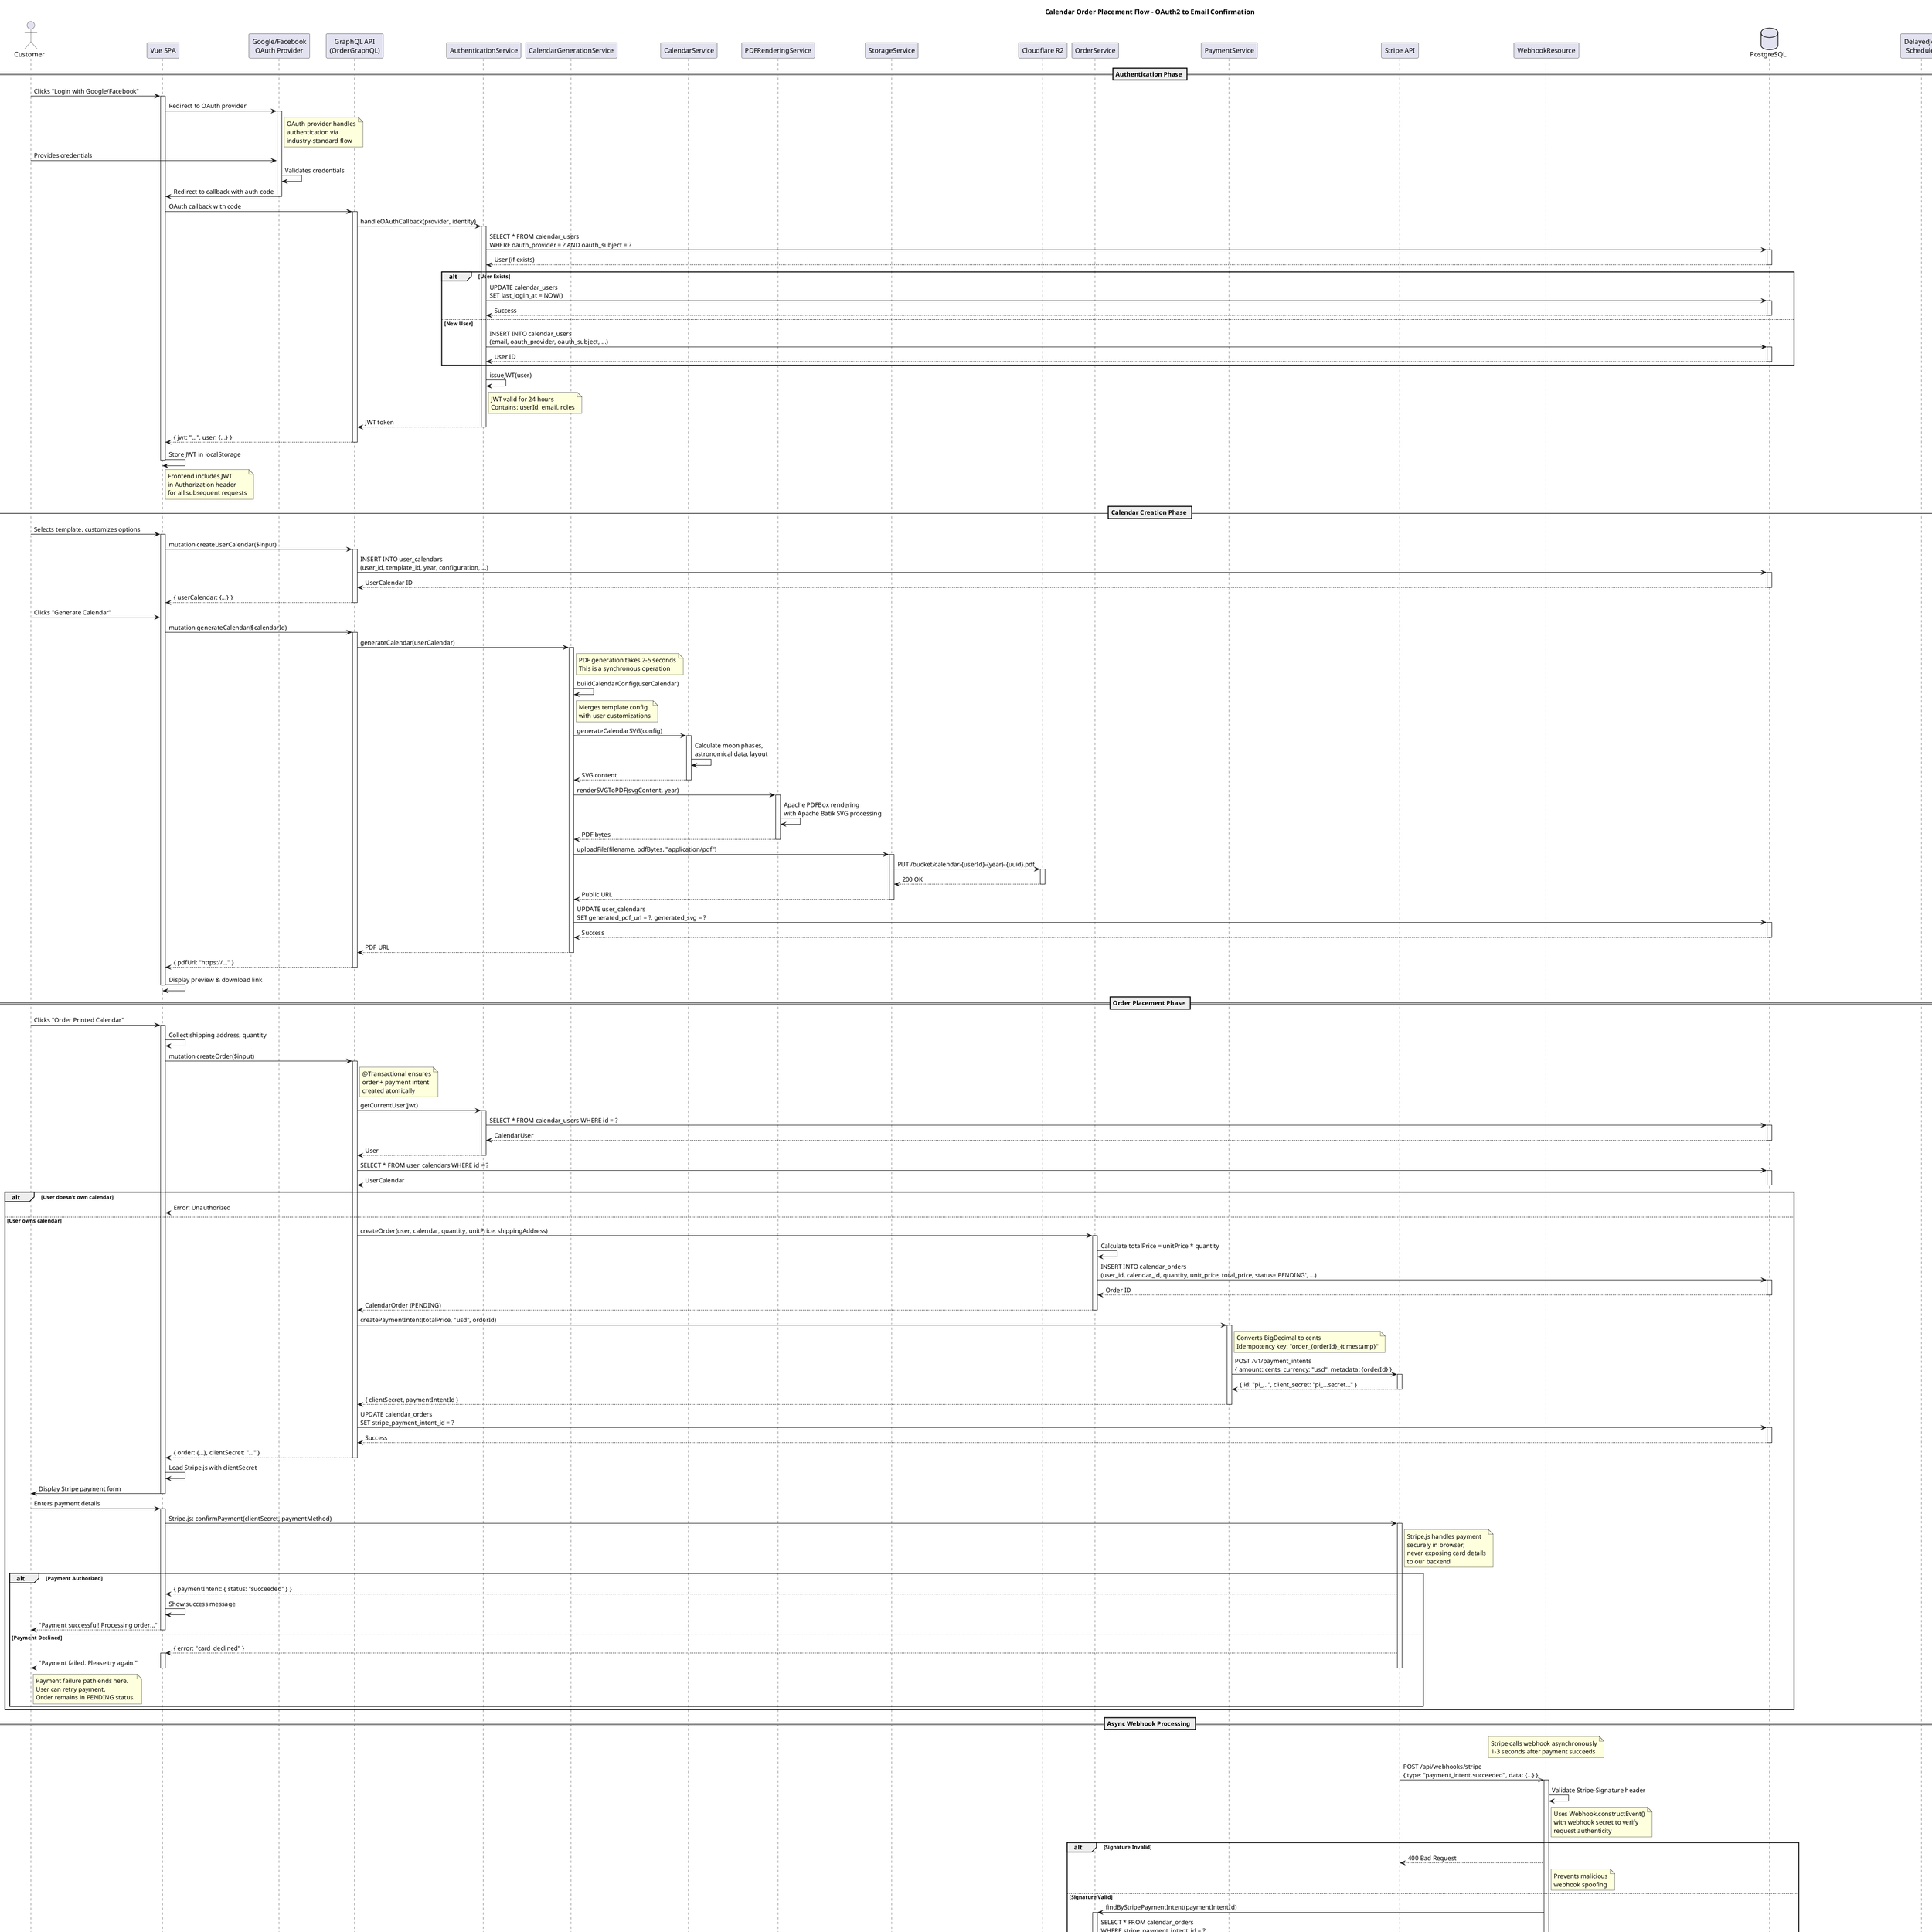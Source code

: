 @startuml
title Calendar Order Placement Flow - OAuth2 to Email Confirmation

actor Customer
participant "Vue SPA" as SPA
participant "Google/Facebook\nOAuth Provider" as OAuth
participant "GraphQL API\n(OrderGraphQL)" as GraphQL
participant "AuthenticationService" as AuthSvc
participant "CalendarGenerationService" as CalGenSvc
participant "CalendarService" as CalSvc
participant "PDFRenderingService" as PDFSvc
participant "StorageService" as StorageSvc
participant "Cloudflare R2" as R2
participant "OrderService" as OrderSvc
participant "PaymentService" as PaymentSvc
participant "Stripe API" as Stripe
participant "WebhookResource" as Webhook
database "PostgreSQL" as DB
participant "DelayedJob\nScheduler" as Scheduler
participant "OrderEmailJobHandler" as EmailHandler
participant "EmailService" as EmailSvc
participant "SMTP Server" as SMTP

== Authentication Phase ==

Customer -> SPA : Clicks "Login with Google/Facebook"
activate SPA

SPA -> OAuth : Redirect to OAuth provider
activate OAuth
note right of OAuth
  OAuth provider handles
  authentication via
  industry-standard flow
end note

Customer -> OAuth : Provides credentials
OAuth -> OAuth : Validates credentials
OAuth -> SPA : Redirect to callback with auth code
deactivate OAuth

SPA -> GraphQL : OAuth callback with code
activate GraphQL

GraphQL -> AuthSvc : handleOAuthCallback(provider, identity)
activate AuthSvc

AuthSvc -> DB : SELECT * FROM calendar_users\nWHERE oauth_provider = ? AND oauth_subject = ?
activate DB
DB --> AuthSvc : User (if exists)
deactivate DB

alt User Exists
  AuthSvc -> DB : UPDATE calendar_users\nSET last_login_at = NOW()
  activate DB
  DB --> AuthSvc : Success
  deactivate DB
else New User
  AuthSvc -> DB : INSERT INTO calendar_users\n(email, oauth_provider, oauth_subject, ...)
  activate DB
  DB --> AuthSvc : User ID
  deactivate DB
end

AuthSvc -> AuthSvc : issueJWT(user)
note right of AuthSvc
  JWT valid for 24 hours
  Contains: userId, email, roles
end note

AuthSvc --> GraphQL : JWT token
deactivate AuthSvc

GraphQL --> SPA : { jwt: "...", user: {...} }
deactivate GraphQL

SPA -> SPA : Store JWT in localStorage
note right of SPA
  Frontend includes JWT
  in Authorization header
  for all subsequent requests
end note

deactivate SPA

== Calendar Creation Phase ==

Customer -> SPA : Selects template, customizes options
activate SPA

SPA -> GraphQL : mutation createUserCalendar($input)
activate GraphQL

GraphQL -> DB : INSERT INTO user_calendars\n(user_id, template_id, year, configuration, ...)
activate DB
DB --> GraphQL : UserCalendar ID
deactivate DB

GraphQL --> SPA : { userCalendar: {...} }
deactivate GraphQL

Customer -> SPA : Clicks "Generate Calendar"

SPA -> GraphQL : mutation generateCalendar($calendarId)
activate GraphQL

GraphQL -> CalGenSvc : generateCalendar(userCalendar)
activate CalGenSvc
note right of CalGenSvc
  PDF generation takes 2-5 seconds
  This is a synchronous operation
end note

CalGenSvc -> CalGenSvc : buildCalendarConfig(userCalendar)
note right of CalGenSvc
  Merges template config
  with user customizations
end note

CalGenSvc -> CalSvc : generateCalendarSVG(config)
activate CalSvc
CalSvc -> CalSvc : Calculate moon phases,\nastronomical data, layout
CalSvc --> CalGenSvc : SVG content
deactivate CalSvc

CalGenSvc -> PDFSvc : renderSVGToPDF(svgContent, year)
activate PDFSvc
PDFSvc -> PDFSvc : Apache PDFBox rendering\nwith Apache Batik SVG processing
PDFSvc --> CalGenSvc : PDF bytes
deactivate PDFSvc

CalGenSvc -> StorageSvc : uploadFile(filename, pdfBytes, "application/pdf")
activate StorageSvc

StorageSvc -> R2 : PUT /bucket/calendar-{userId}-{year}-{uuid}.pdf
activate R2
R2 --> StorageSvc : 200 OK
deactivate R2

StorageSvc --> CalGenSvc : Public URL
deactivate StorageSvc

CalGenSvc -> DB : UPDATE user_calendars\nSET generated_pdf_url = ?, generated_svg = ?
activate DB
DB --> CalGenSvc : Success
deactivate DB

CalGenSvc --> GraphQL : PDF URL
deactivate CalGenSvc

GraphQL --> SPA : { pdfUrl: "https://..." }
deactivate GraphQL

SPA -> SPA : Display preview & download link
deactivate SPA

== Order Placement Phase ==

Customer -> SPA : Clicks "Order Printed Calendar"
activate SPA

SPA -> SPA : Collect shipping address, quantity

SPA -> GraphQL : mutation createOrder($input)
activate GraphQL
note right of GraphQL
  @Transactional ensures
  order + payment intent
  created atomically
end note

GraphQL -> AuthSvc : getCurrentUser(jwt)
activate AuthSvc
AuthSvc -> DB : SELECT * FROM calendar_users WHERE id = ?
activate DB
DB --> AuthSvc : CalendarUser
deactivate DB
AuthSvc --> GraphQL : User
deactivate AuthSvc

GraphQL -> DB : SELECT * FROM user_calendars WHERE id = ?
activate DB
DB --> GraphQL : UserCalendar
deactivate DB

alt User doesn't own calendar
  GraphQL --> SPA : Error: Unauthorized
else User owns calendar
  GraphQL -> OrderSvc : createOrder(user, calendar, quantity, unitPrice, shippingAddress)
  activate OrderSvc

  OrderSvc -> OrderSvc : Calculate totalPrice = unitPrice * quantity

  OrderSvc -> DB : INSERT INTO calendar_orders\n(user_id, calendar_id, quantity, unit_price, total_price, status='PENDING', ...)
  activate DB
  DB --> OrderSvc : Order ID
  deactivate DB

  OrderSvc --> GraphQL : CalendarOrder (PENDING)
  deactivate OrderSvc

  GraphQL -> PaymentSvc : createPaymentIntent(totalPrice, "usd", orderId)
  activate PaymentSvc

  note right of PaymentSvc
    Converts BigDecimal to cents
    Idempotency key: "order_{orderId}_{timestamp}"
  end note

  PaymentSvc -> Stripe : POST /v1/payment_intents\n{ amount: cents, currency: "usd", metadata: {orderId} }
  activate Stripe
  Stripe --> PaymentSvc : { id: "pi_...", client_secret: "pi_...secret..." }
  deactivate Stripe

  PaymentSvc --> GraphQL : { clientSecret, paymentIntentId }
  deactivate PaymentSvc

  GraphQL -> DB : UPDATE calendar_orders\nSET stripe_payment_intent_id = ?
  activate DB
  DB --> GraphQL : Success
  deactivate DB

  GraphQL --> SPA : { order: {...}, clientSecret: "..." }
  deactivate GraphQL

  SPA -> SPA : Load Stripe.js with clientSecret

  SPA -> Customer : Display Stripe payment form
  deactivate SPA

  Customer -> SPA : Enters payment details
  activate SPA

  SPA -> Stripe : Stripe.js: confirmPayment(clientSecret, paymentMethod)
  activate Stripe
  note right of Stripe
    Stripe.js handles payment
    securely in browser,
    never exposing card details
    to our backend
  end note

  alt Payment Authorized
    Stripe --> SPA : { paymentIntent: { status: "succeeded" } }
    SPA -> SPA : Show success message
    SPA --> Customer : "Payment successful! Processing order..."
    deactivate SPA
  else Payment Declined
    Stripe --> SPA : { error: "card_declined" }
    activate SPA
    SPA --> Customer : "Payment failed. Please try again."
    deactivate SPA
    deactivate Stripe
    note right of Customer
      Payment failure path ends here.
      User can retry payment.
      Order remains in PENDING status.
    end note
  end
end

== Async Webhook Processing ==
note over Webhook
  Stripe calls webhook asynchronously
  1-3 seconds after payment succeeds
end note

Stripe ->> Webhook : POST /api/webhooks/stripe\n{ type: "payment_intent.succeeded", data: {...} }
activate Webhook

Webhook -> Webhook : Validate Stripe-Signature header
note right of Webhook
  Uses Webhook.constructEvent()
  with webhook secret to verify
  request authenticity
end note

alt Signature Invalid
  Webhook --> Stripe : 400 Bad Request
  note right of Webhook
    Prevents malicious
    webhook spoofing
  end note
else Signature Valid
  Webhook -> OrderSvc : findByStripePaymentIntent(paymentIntentId)
  activate OrderSvc

  OrderSvc -> DB : SELECT * FROM calendar_orders\nWHERE stripe_payment_intent_id = ?
  activate DB
  DB --> OrderSvc : CalendarOrder
  deactivate DB

  OrderSvc --> Webhook : Order
  deactivate OrderSvc

  alt Order Not Found
    Webhook -> Webhook : Log error
    note right of Webhook
      This shouldn't happen,
      but we log and continue
    end note
  else Order Found
    Webhook -> DB : UPDATE calendar_orders\nSET status = 'PAID', paid_at = NOW(), stripe_charge_id = ?
    activate DB
    DB --> Webhook : Success
    deactivate DB

    Webhook -> DB : INSERT INTO delayed_jobs\n(actor_id, queue, run_at, status, ...)\nVALUES (orderId, 'EMAIL_ORDER_CONFIRMATION', NOW(), 'PENDING', ...)
    activate DB
    DB --> Webhook : DelayedJob ID
    deactivate DB

    note right of Webhook
      DelayedJob created with run_at = NOW()
      for immediate execution by scheduler
    end note
  end

  Webhook --> Stripe : 200 OK { status: "success" }
  deactivate Webhook
end

== Background Email Delivery ==
note over Scheduler
  Scheduler polls delayed_jobs table
  every 10 seconds for pending jobs
end note

Scheduler -> DB : SELECT * FROM delayed_jobs\nWHERE status = 'PENDING' AND run_at <= NOW()\nORDER BY priority, run_at LIMIT 10
activate Scheduler
activate DB
DB --> Scheduler : List<DelayedJob>
deactivate DB

Scheduler -> DB : UPDATE delayed_jobs\nSET status = 'RUNNING', locked_at = NOW()
activate DB
DB --> Scheduler : Success
deactivate DB

Scheduler -> EmailHandler : run(actorId = orderId)
activate EmailHandler
note right of EmailHandler
  @WithSpan for OpenTelemetry tracing
  Executed on worker thread pool
end note

EmailHandler -> DB : SELECT * FROM calendar_orders o\nJOIN calendar_users u ON o.user_id = u.id\nJOIN user_calendars c ON o.calendar_id = c.id\nWHERE o.id = ?
activate DB
DB --> EmailHandler : CalendarOrder with user & calendar
deactivate DB

alt Order Not Found
  EmailHandler -> EmailHandler : throw DelayedJobException(retryable=true)
  note right of EmailHandler
    Retryable exceptions trigger
    exponential backoff:
    5s + N^4 (max 7 days)
  end note
else Order Found
  EmailHandler -> EmailHandler : Load CSS from resources:\nloadResourceAsString("css/email.css")

  EmailHandler -> EmailHandler : Render Qute template:\nTemplates.orderConfirmation(order, css)
  note right of EmailHandler
    Qute template includes:
    - Order details
    - Calendar preview
    - Shipping information
    - PDF download link
  end note

  EmailHandler -> EmailSvc : sendHtmlEmail(from, to, subject, htmlContent)
  activate EmailSvc

  EmailSvc -> SMTP : SMTP transaction\nFROM: orders@villagecompute.com\nTO: user.email\nSubject: Order Confirmation
  activate SMTP

  alt SMTP Success
    SMTP --> EmailSvc : 250 OK
    deactivate SMTP

    EmailSvc --> EmailHandler : Success
    deactivate EmailSvc

    EmailHandler --> Scheduler : Success
    deactivate EmailHandler

    Scheduler -> DB : UPDATE delayed_jobs\nSET status = 'SUCCESS', completed_at = NOW()
    activate DB
    DB --> Scheduler : Success
    deactivate DB

    note right of Scheduler
      Email sent successfully.
      Customer receives order
      confirmation in inbox.
    end note
  else SMTP Failure
    SMTP --> EmailSvc : Error: Connection timeout
    activate SMTP
    deactivate SMTP

    EmailSvc --> EmailHandler : Exception
    activate EmailSvc
    deactivate EmailSvc

    EmailHandler -> EmailHandler : throw DelayedJobException(retryable=false)

    EmailHandler --> Scheduler : Exception
    activate EmailHandler
    deactivate EmailHandler

    Scheduler -> DB : UPDATE delayed_jobs\nSET status = 'FAILED', attempts = attempts + 1,\nrun_at = NOW() + exponential_backoff
    activate DB
    DB --> Scheduler : Success
    deactivate DB

    note right of Scheduler
      Job will retry with exponential backoff.
      Retry formula: 5 seconds + N^4
      Max retry time: 7 days
    end note
  end
end

deactivate Scheduler

@enduml
